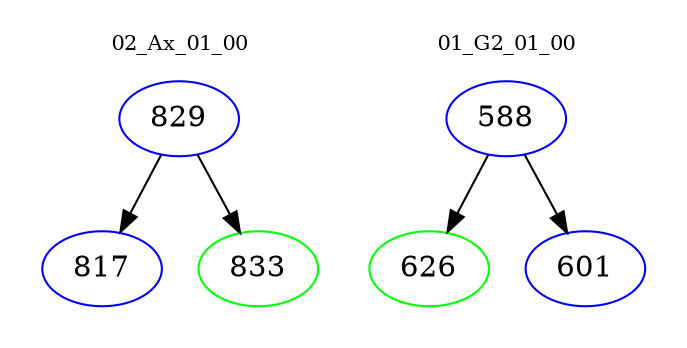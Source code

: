 digraph{
subgraph cluster_0 {
color = white
label = "02_Ax_01_00";
fontsize=10;
T0_829 [label="829", color="blue"]
T0_829 -> T0_817 [color="black"]
T0_817 [label="817", color="blue"]
T0_829 -> T0_833 [color="black"]
T0_833 [label="833", color="green"]
}
subgraph cluster_1 {
color = white
label = "01_G2_01_00";
fontsize=10;
T1_588 [label="588", color="blue"]
T1_588 -> T1_626 [color="black"]
T1_626 [label="626", color="green"]
T1_588 -> T1_601 [color="black"]
T1_601 [label="601", color="blue"]
}
}

